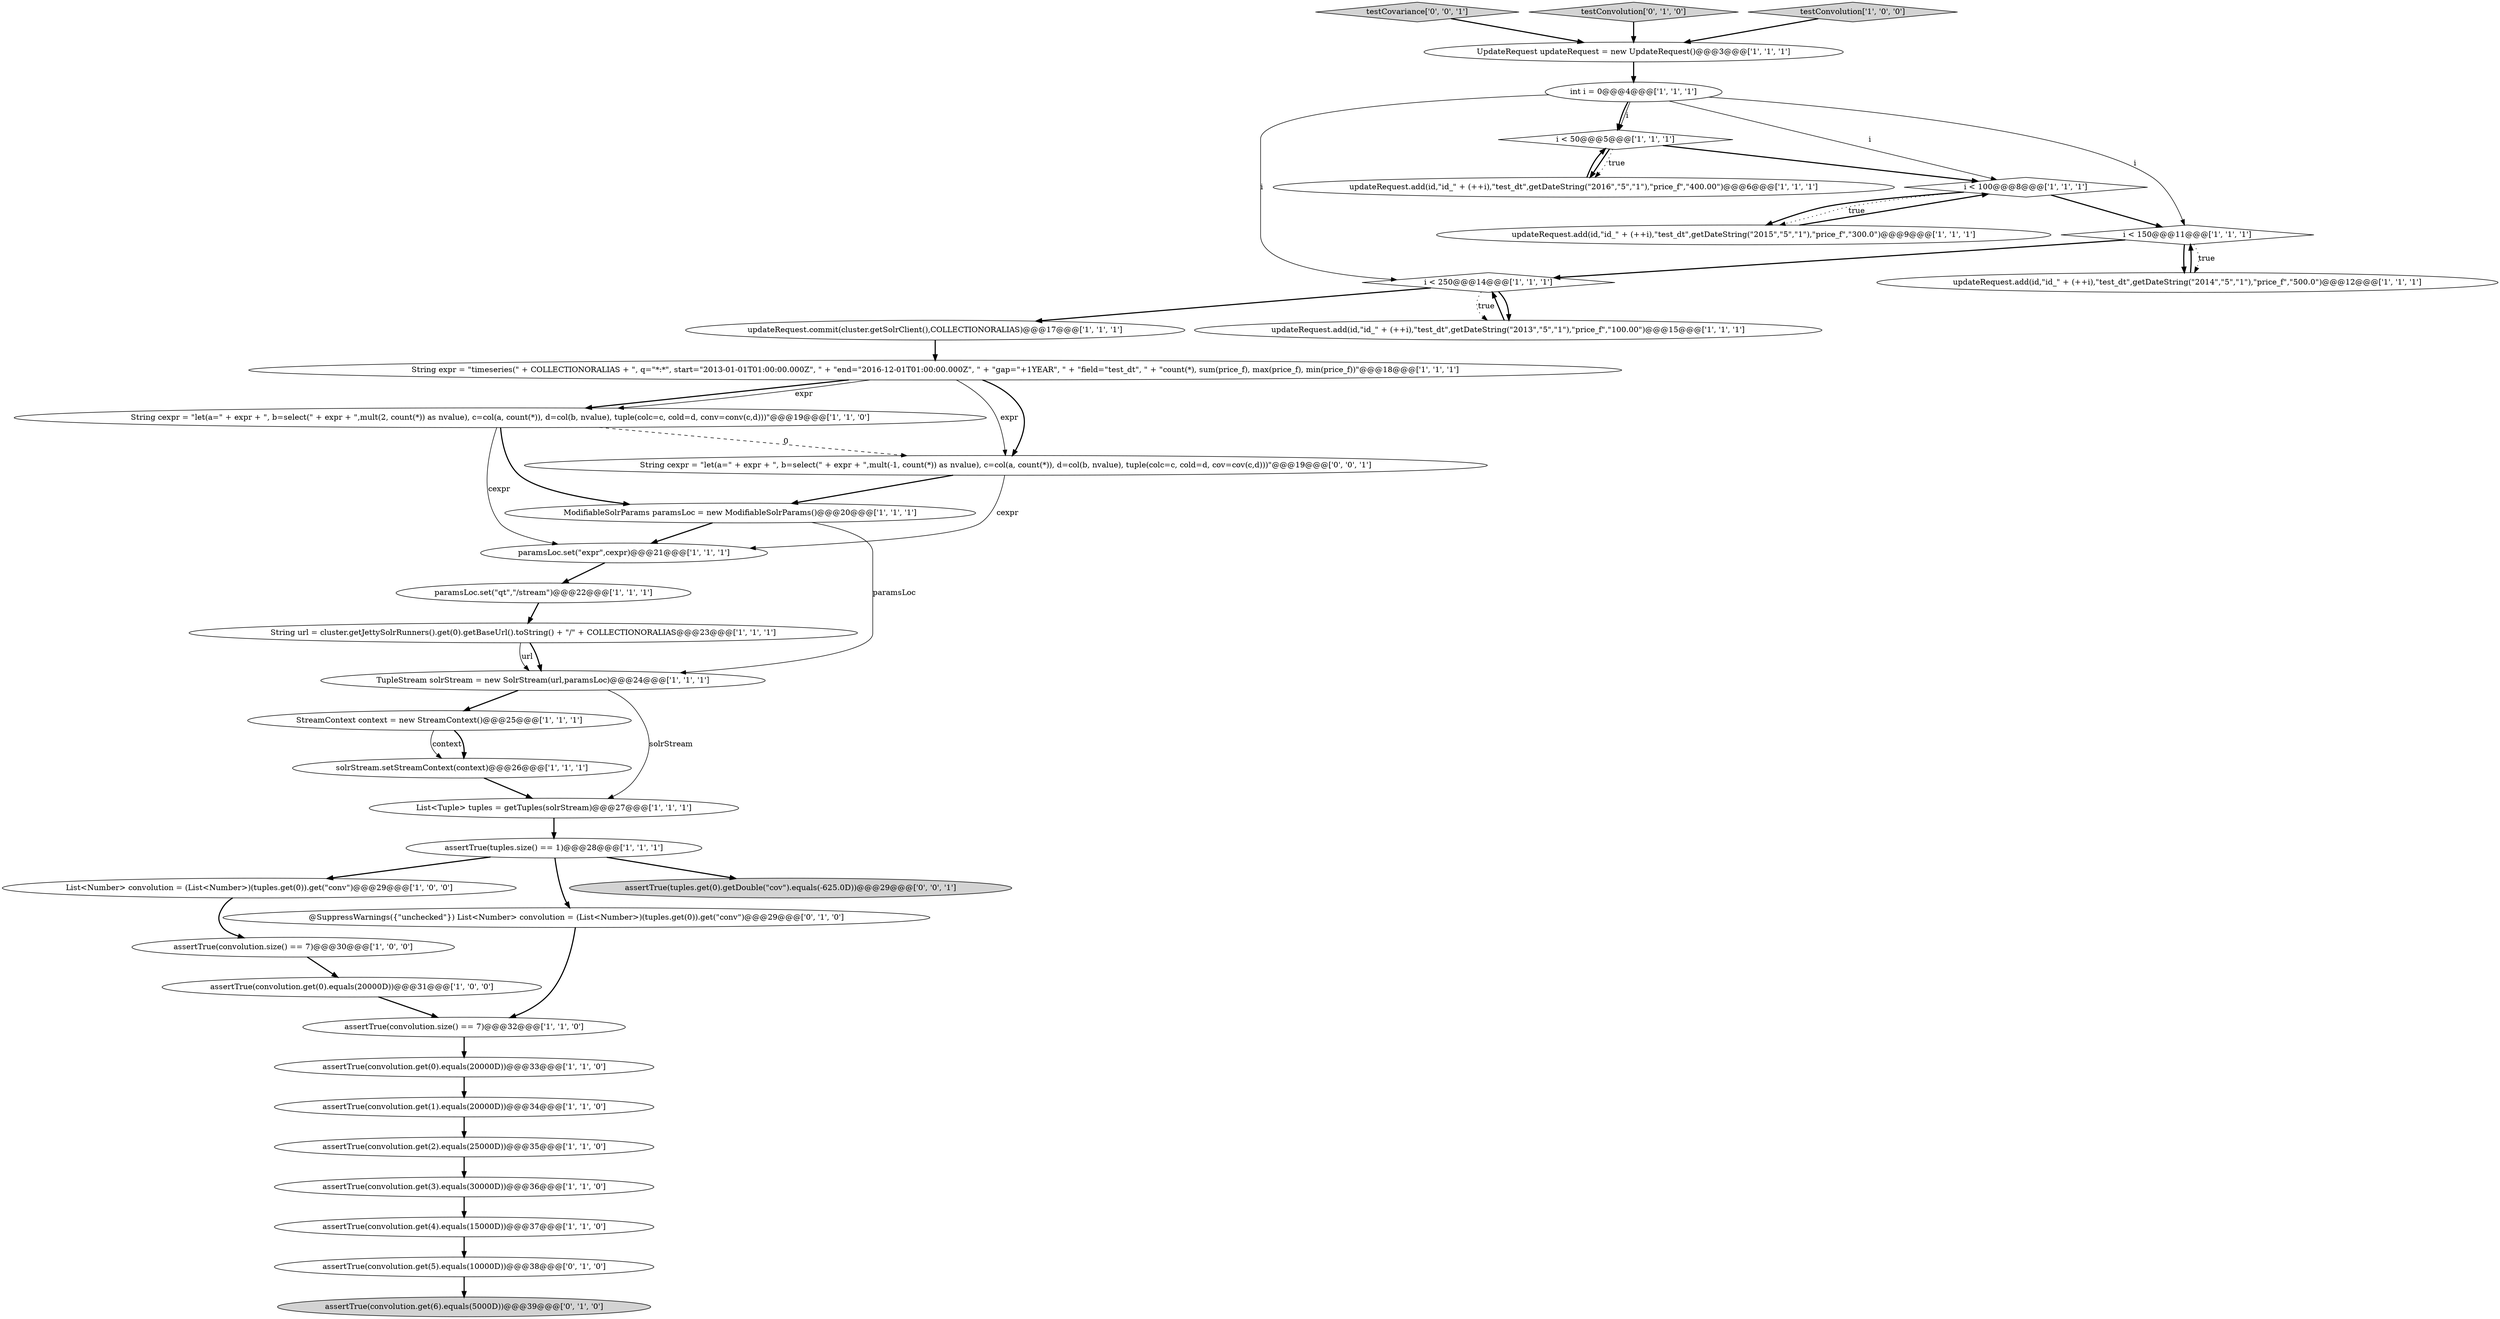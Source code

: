 digraph {
16 [style = filled, label = "assertTrue(tuples.size() == 1)@@@28@@@['1', '1', '1']", fillcolor = white, shape = ellipse image = "AAA0AAABBB1BBB"];
17 [style = filled, label = "updateRequest.add(id,\"id_\" + (++i),\"test_dt\",getDateString(\"2014\",\"5\",\"1\"),\"price_f\",\"500.0\")@@@12@@@['1', '1', '1']", fillcolor = white, shape = ellipse image = "AAA0AAABBB1BBB"];
25 [style = filled, label = "List<Tuple> tuples = getTuples(solrStream)@@@27@@@['1', '1', '1']", fillcolor = white, shape = ellipse image = "AAA0AAABBB1BBB"];
11 [style = filled, label = "assertTrue(convolution.get(4).equals(15000D))@@@37@@@['1', '1', '0']", fillcolor = white, shape = ellipse image = "AAA0AAABBB1BBB"];
14 [style = filled, label = "updateRequest.add(id,\"id_\" + (++i),\"test_dt\",getDateString(\"2013\",\"5\",\"1\"),\"price_f\",\"100.00\")@@@15@@@['1', '1', '1']", fillcolor = white, shape = ellipse image = "AAA0AAABBB1BBB"];
6 [style = filled, label = "paramsLoc.set(\"expr\",cexpr)@@@21@@@['1', '1', '1']", fillcolor = white, shape = ellipse image = "AAA0AAABBB1BBB"];
24 [style = filled, label = "assertTrue(convolution.size() == 7)@@@32@@@['1', '1', '0']", fillcolor = white, shape = ellipse image = "AAA0AAABBB1BBB"];
36 [style = filled, label = "String cexpr = \"let(a=\" + expr + \", b=select(\" + expr + \",mult(-1, count(*)) as nvalue), c=col(a, count(*)), d=col(b, nvalue), tuple(colc=c, cold=d, cov=cov(c,d)))\"@@@19@@@['0', '0', '1']", fillcolor = white, shape = ellipse image = "AAA0AAABBB3BBB"];
4 [style = filled, label = "paramsLoc.set(\"qt\",\"/stream\")@@@22@@@['1', '1', '1']", fillcolor = white, shape = ellipse image = "AAA0AAABBB1BBB"];
8 [style = filled, label = "assertTrue(convolution.get(1).equals(20000D))@@@34@@@['1', '1', '0']", fillcolor = white, shape = ellipse image = "AAA0AAABBB1BBB"];
26 [style = filled, label = "assertTrue(convolution.get(0).equals(20000D))@@@31@@@['1', '0', '0']", fillcolor = white, shape = ellipse image = "AAA0AAABBB1BBB"];
29 [style = filled, label = "solrStream.setStreamContext(context)@@@26@@@['1', '1', '1']", fillcolor = white, shape = ellipse image = "AAA0AAABBB1BBB"];
33 [style = filled, label = "@SuppressWarnings({\"unchecked\"}) List<Number> convolution = (List<Number>)(tuples.get(0)).get(\"conv\")@@@29@@@['0', '1', '0']", fillcolor = white, shape = ellipse image = "AAA0AAABBB2BBB"];
22 [style = filled, label = "i < 50@@@5@@@['1', '1', '1']", fillcolor = white, shape = diamond image = "AAA0AAABBB1BBB"];
21 [style = filled, label = "assertTrue(convolution.size() == 7)@@@30@@@['1', '0', '0']", fillcolor = white, shape = ellipse image = "AAA0AAABBB1BBB"];
10 [style = filled, label = "assertTrue(convolution.get(2).equals(25000D))@@@35@@@['1', '1', '0']", fillcolor = white, shape = ellipse image = "AAA0AAABBB1BBB"];
9 [style = filled, label = "TupleStream solrStream = new SolrStream(url,paramsLoc)@@@24@@@['1', '1', '1']", fillcolor = white, shape = ellipse image = "AAA0AAABBB1BBB"];
34 [style = filled, label = "assertTrue(convolution.get(6).equals(5000D))@@@39@@@['0', '1', '0']", fillcolor = lightgray, shape = ellipse image = "AAA0AAABBB2BBB"];
5 [style = filled, label = "i < 150@@@11@@@['1', '1', '1']", fillcolor = white, shape = diamond image = "AAA0AAABBB1BBB"];
38 [style = filled, label = "testCovariance['0', '0', '1']", fillcolor = lightgray, shape = diamond image = "AAA0AAABBB3BBB"];
28 [style = filled, label = "updateRequest.add(id,\"id_\" + (++i),\"test_dt\",getDateString(\"2015\",\"5\",\"1\"),\"price_f\",\"300.0\")@@@9@@@['1', '1', '1']", fillcolor = white, shape = ellipse image = "AAA0AAABBB1BBB"];
23 [style = filled, label = "List<Number> convolution = (List<Number>)(tuples.get(0)).get(\"conv\")@@@29@@@['1', '0', '0']", fillcolor = white, shape = ellipse image = "AAA0AAABBB1BBB"];
12 [style = filled, label = "assertTrue(convolution.get(3).equals(30000D))@@@36@@@['1', '1', '0']", fillcolor = white, shape = ellipse image = "AAA0AAABBB1BBB"];
31 [style = filled, label = "String url = cluster.getJettySolrRunners().get(0).getBaseUrl().toString() + \"/\" + COLLECTIONORALIAS@@@23@@@['1', '1', '1']", fillcolor = white, shape = ellipse image = "AAA0AAABBB1BBB"];
13 [style = filled, label = "i < 250@@@14@@@['1', '1', '1']", fillcolor = white, shape = diamond image = "AAA0AAABBB1BBB"];
1 [style = filled, label = "String expr = \"timeseries(\" + COLLECTIONORALIAS + \", q=\"*:*\", start=\"2013-01-01T01:00:00.000Z\", \" + \"end=\"2016-12-01T01:00:00.000Z\", \" + \"gap=\"+1YEAR\", \" + \"field=\"test_dt\", \" + \"count(*), sum(price_f), max(price_f), min(price_f))\"@@@18@@@['1', '1', '1']", fillcolor = white, shape = ellipse image = "AAA0AAABBB1BBB"];
35 [style = filled, label = "testConvolution['0', '1', '0']", fillcolor = lightgray, shape = diamond image = "AAA0AAABBB2BBB"];
7 [style = filled, label = "int i = 0@@@4@@@['1', '1', '1']", fillcolor = white, shape = ellipse image = "AAA0AAABBB1BBB"];
3 [style = filled, label = "testConvolution['1', '0', '0']", fillcolor = lightgray, shape = diamond image = "AAA0AAABBB1BBB"];
0 [style = filled, label = "UpdateRequest updateRequest = new UpdateRequest()@@@3@@@['1', '1', '1']", fillcolor = white, shape = ellipse image = "AAA0AAABBB1BBB"];
2 [style = filled, label = "StreamContext context = new StreamContext()@@@25@@@['1', '1', '1']", fillcolor = white, shape = ellipse image = "AAA0AAABBB1BBB"];
15 [style = filled, label = "updateRequest.commit(cluster.getSolrClient(),COLLECTIONORALIAS)@@@17@@@['1', '1', '1']", fillcolor = white, shape = ellipse image = "AAA0AAABBB1BBB"];
19 [style = filled, label = "i < 100@@@8@@@['1', '1', '1']", fillcolor = white, shape = diamond image = "AAA0AAABBB1BBB"];
30 [style = filled, label = "updateRequest.add(id,\"id_\" + (++i),\"test_dt\",getDateString(\"2016\",\"5\",\"1\"),\"price_f\",\"400.00\")@@@6@@@['1', '1', '1']", fillcolor = white, shape = ellipse image = "AAA0AAABBB1BBB"];
32 [style = filled, label = "assertTrue(convolution.get(5).equals(10000D))@@@38@@@['0', '1', '0']", fillcolor = white, shape = ellipse image = "AAA0AAABBB2BBB"];
37 [style = filled, label = "assertTrue(tuples.get(0).getDouble(\"cov\").equals(-625.0D))@@@29@@@['0', '0', '1']", fillcolor = lightgray, shape = ellipse image = "AAA0AAABBB3BBB"];
18 [style = filled, label = "assertTrue(convolution.get(0).equals(20000D))@@@33@@@['1', '1', '0']", fillcolor = white, shape = ellipse image = "AAA0AAABBB1BBB"];
20 [style = filled, label = "ModifiableSolrParams paramsLoc = new ModifiableSolrParams()@@@20@@@['1', '1', '1']", fillcolor = white, shape = ellipse image = "AAA0AAABBB1BBB"];
27 [style = filled, label = "String cexpr = \"let(a=\" + expr + \", b=select(\" + expr + \",mult(2, count(*)) as nvalue), c=col(a, count(*)), d=col(b, nvalue), tuple(colc=c, cold=d, conv=conv(c,d)))\"@@@19@@@['1', '1', '0']", fillcolor = white, shape = ellipse image = "AAA0AAABBB1BBB"];
22->19 [style = bold, label=""];
26->24 [style = bold, label=""];
5->17 [style = dotted, label="true"];
22->30 [style = bold, label=""];
13->15 [style = bold, label=""];
15->1 [style = bold, label=""];
20->9 [style = solid, label="paramsLoc"];
6->4 [style = bold, label=""];
20->6 [style = bold, label=""];
24->18 [style = bold, label=""];
2->29 [style = solid, label="context"];
19->28 [style = bold, label=""];
19->5 [style = bold, label=""];
36->6 [style = solid, label="cexpr"];
31->9 [style = bold, label=""];
0->7 [style = bold, label=""];
36->20 [style = bold, label=""];
22->30 [style = dotted, label="true"];
7->13 [style = solid, label="i"];
16->37 [style = bold, label=""];
14->13 [style = bold, label=""];
9->2 [style = bold, label=""];
28->19 [style = bold, label=""];
30->22 [style = bold, label=""];
16->33 [style = bold, label=""];
1->27 [style = bold, label=""];
7->22 [style = bold, label=""];
27->20 [style = bold, label=""];
29->25 [style = bold, label=""];
5->13 [style = bold, label=""];
11->32 [style = bold, label=""];
7->22 [style = solid, label="i"];
10->12 [style = bold, label=""];
5->17 [style = bold, label=""];
23->21 [style = bold, label=""];
27->36 [style = dashed, label="0"];
35->0 [style = bold, label=""];
25->16 [style = bold, label=""];
1->36 [style = solid, label="expr"];
2->29 [style = bold, label=""];
16->23 [style = bold, label=""];
21->26 [style = bold, label=""];
3->0 [style = bold, label=""];
31->9 [style = solid, label="url"];
7->19 [style = solid, label="i"];
4->31 [style = bold, label=""];
1->36 [style = bold, label=""];
12->11 [style = bold, label=""];
32->34 [style = bold, label=""];
38->0 [style = bold, label=""];
1->27 [style = solid, label="expr"];
18->8 [style = bold, label=""];
13->14 [style = bold, label=""];
9->25 [style = solid, label="solrStream"];
33->24 [style = bold, label=""];
13->14 [style = dotted, label="true"];
7->5 [style = solid, label="i"];
17->5 [style = bold, label=""];
8->10 [style = bold, label=""];
19->28 [style = dotted, label="true"];
27->6 [style = solid, label="cexpr"];
}
